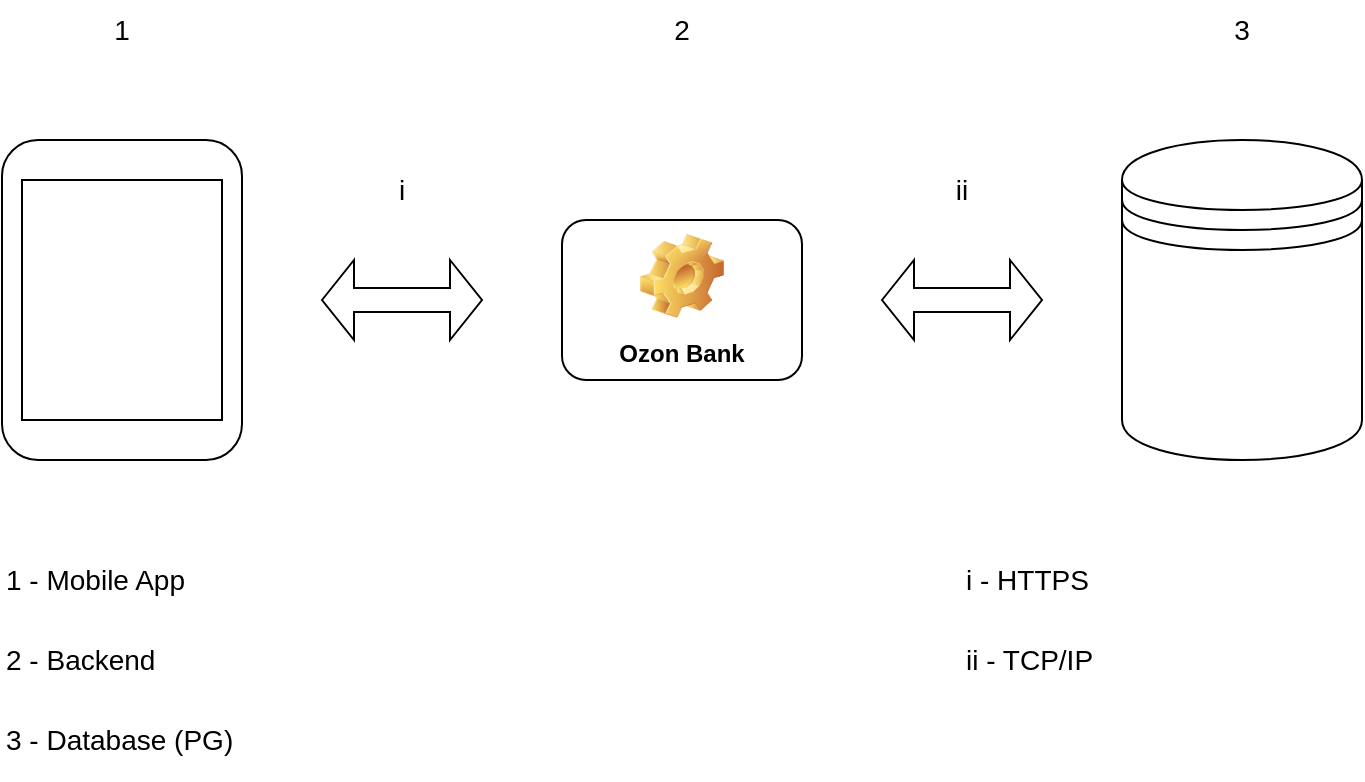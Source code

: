 <mxfile version="24.7.17">
  <diagram name="Страница 1" id="mt56Luzs4vUoFwmHMjQ6">
    <mxGraphModel dx="1368" dy="835" grid="1" gridSize="10" guides="1" tooltips="1" connect="1" arrows="1" fold="1" page="1" pageScale="1" pageWidth="827" pageHeight="1169" math="0" shadow="0">
      <root>
        <mxCell id="0" />
        <mxCell id="1" parent="0" />
        <mxCell id="yWb5lnPY_6RyMhFcuhc4-1" value="" style="shape=datastore;whiteSpace=wrap;html=1;" parent="1" vertex="1">
          <mxGeometry x="600" y="120" width="120" height="160" as="geometry" />
        </mxCell>
        <mxCell id="yWb5lnPY_6RyMhFcuhc4-2" value="&lt;span style=&quot;font-size: 14px;&quot;&gt;3&lt;/span&gt;" style="text;html=1;align=center;verticalAlign=middle;whiteSpace=wrap;rounded=0;" parent="1" vertex="1">
          <mxGeometry x="600" y="50" width="120" height="30" as="geometry" />
        </mxCell>
        <mxCell id="yWb5lnPY_6RyMhFcuhc4-3" value="" style="rounded=1;whiteSpace=wrap;html=1;" parent="1" vertex="1">
          <mxGeometry x="40" y="120" width="120" height="160" as="geometry" />
        </mxCell>
        <mxCell id="yWb5lnPY_6RyMhFcuhc4-4" value="" style="rounded=0;whiteSpace=wrap;html=1;" parent="1" vertex="1">
          <mxGeometry x="50" y="140" width="100" height="120" as="geometry" />
        </mxCell>
        <mxCell id="yWb5lnPY_6RyMhFcuhc4-5" value="&lt;font style=&quot;font-size: 14px;&quot;&gt;1&lt;/font&gt;" style="text;html=1;align=center;verticalAlign=middle;whiteSpace=wrap;rounded=0;" parent="1" vertex="1">
          <mxGeometry x="40" y="50" width="120" height="30" as="geometry" />
        </mxCell>
        <mxCell id="yWb5lnPY_6RyMhFcuhc4-6" value="" style="shape=doubleArrow;whiteSpace=wrap;html=1;" parent="1" vertex="1">
          <mxGeometry x="200" y="180" width="80" height="40" as="geometry" />
        </mxCell>
        <mxCell id="yWb5lnPY_6RyMhFcuhc4-7" value="" style="shape=doubleArrow;whiteSpace=wrap;html=1;" parent="1" vertex="1">
          <mxGeometry x="480" y="180" width="80" height="40" as="geometry" />
        </mxCell>
        <mxCell id="yWb5lnPY_6RyMhFcuhc4-8" value="&lt;span style=&quot;font-size: 14px;&quot;&gt;i&lt;/span&gt;" style="text;html=1;align=center;verticalAlign=middle;whiteSpace=wrap;rounded=0;" parent="1" vertex="1">
          <mxGeometry x="200" y="130" width="80" height="30" as="geometry" />
        </mxCell>
        <mxCell id="yWb5lnPY_6RyMhFcuhc4-9" value="&lt;font style=&quot;font-size: 14px;&quot;&gt;ii&lt;/font&gt;" style="text;html=1;align=center;verticalAlign=middle;whiteSpace=wrap;rounded=0;" parent="1" vertex="1">
          <mxGeometry x="480" y="130" width="80" height="30" as="geometry" />
        </mxCell>
        <mxCell id="yWb5lnPY_6RyMhFcuhc4-11" value="Ozon Bank" style="label;whiteSpace=wrap;html=1;align=center;verticalAlign=bottom;spacingLeft=0;spacingBottom=4;imageAlign=center;imageVerticalAlign=top;image=img/clipart/Gear_128x128.png" parent="1" vertex="1">
          <mxGeometry x="320" y="160" width="120" height="80" as="geometry" />
        </mxCell>
        <mxCell id="yWb5lnPY_6RyMhFcuhc4-12" value="&lt;span style=&quot;font-size: 14px;&quot;&gt;2&lt;/span&gt;" style="text;html=1;align=center;verticalAlign=middle;whiteSpace=wrap;rounded=0;" parent="1" vertex="1">
          <mxGeometry x="320" y="50" width="120" height="30" as="geometry" />
        </mxCell>
        <mxCell id="eWRa-tADfLKjlz0CVYAY-1" value="&lt;font style=&quot;font-size: 14px;&quot;&gt;1 - Mobile App&lt;/font&gt;" style="text;html=1;align=left;verticalAlign=middle;whiteSpace=wrap;rounded=0;" vertex="1" parent="1">
          <mxGeometry x="40" y="320" width="200" height="40" as="geometry" />
        </mxCell>
        <mxCell id="eWRa-tADfLKjlz0CVYAY-2" value="&lt;font style=&quot;font-size: 14px;&quot;&gt;2 -&amp;nbsp;&lt;/font&gt;&lt;span style=&quot;font-size: 14px;&quot;&gt;Backend&lt;/span&gt;" style="text;html=1;align=left;verticalAlign=middle;whiteSpace=wrap;rounded=0;" vertex="1" parent="1">
          <mxGeometry x="40" y="360" width="200" height="40" as="geometry" />
        </mxCell>
        <mxCell id="eWRa-tADfLKjlz0CVYAY-3" value="&lt;div style=&quot;&quot;&gt;&lt;span style=&quot;background-color: initial; font-size: 14px;&quot;&gt;3 -&amp;nbsp;&lt;/span&gt;&lt;span style=&quot;background-color: initial; font-size: 14px;&quot;&gt;Database (PG)&lt;/span&gt;&lt;/div&gt;" style="text;html=1;align=left;verticalAlign=middle;whiteSpace=wrap;rounded=0;" vertex="1" parent="1">
          <mxGeometry x="40" y="400" width="200" height="40" as="geometry" />
        </mxCell>
        <mxCell id="eWRa-tADfLKjlz0CVYAY-4" value="&lt;font style=&quot;font-size: 14px;&quot;&gt;i - HTTPS&lt;/font&gt;" style="text;html=1;align=left;verticalAlign=middle;whiteSpace=wrap;rounded=0;" vertex="1" parent="1">
          <mxGeometry x="520" y="320" width="200" height="40" as="geometry" />
        </mxCell>
        <mxCell id="eWRa-tADfLKjlz0CVYAY-5" value="&lt;font style=&quot;font-size: 14px;&quot;&gt;ii - TCP/IP&lt;/font&gt;" style="text;html=1;align=left;verticalAlign=middle;whiteSpace=wrap;rounded=0;" vertex="1" parent="1">
          <mxGeometry x="520" y="360" width="200" height="40" as="geometry" />
        </mxCell>
      </root>
    </mxGraphModel>
  </diagram>
</mxfile>
